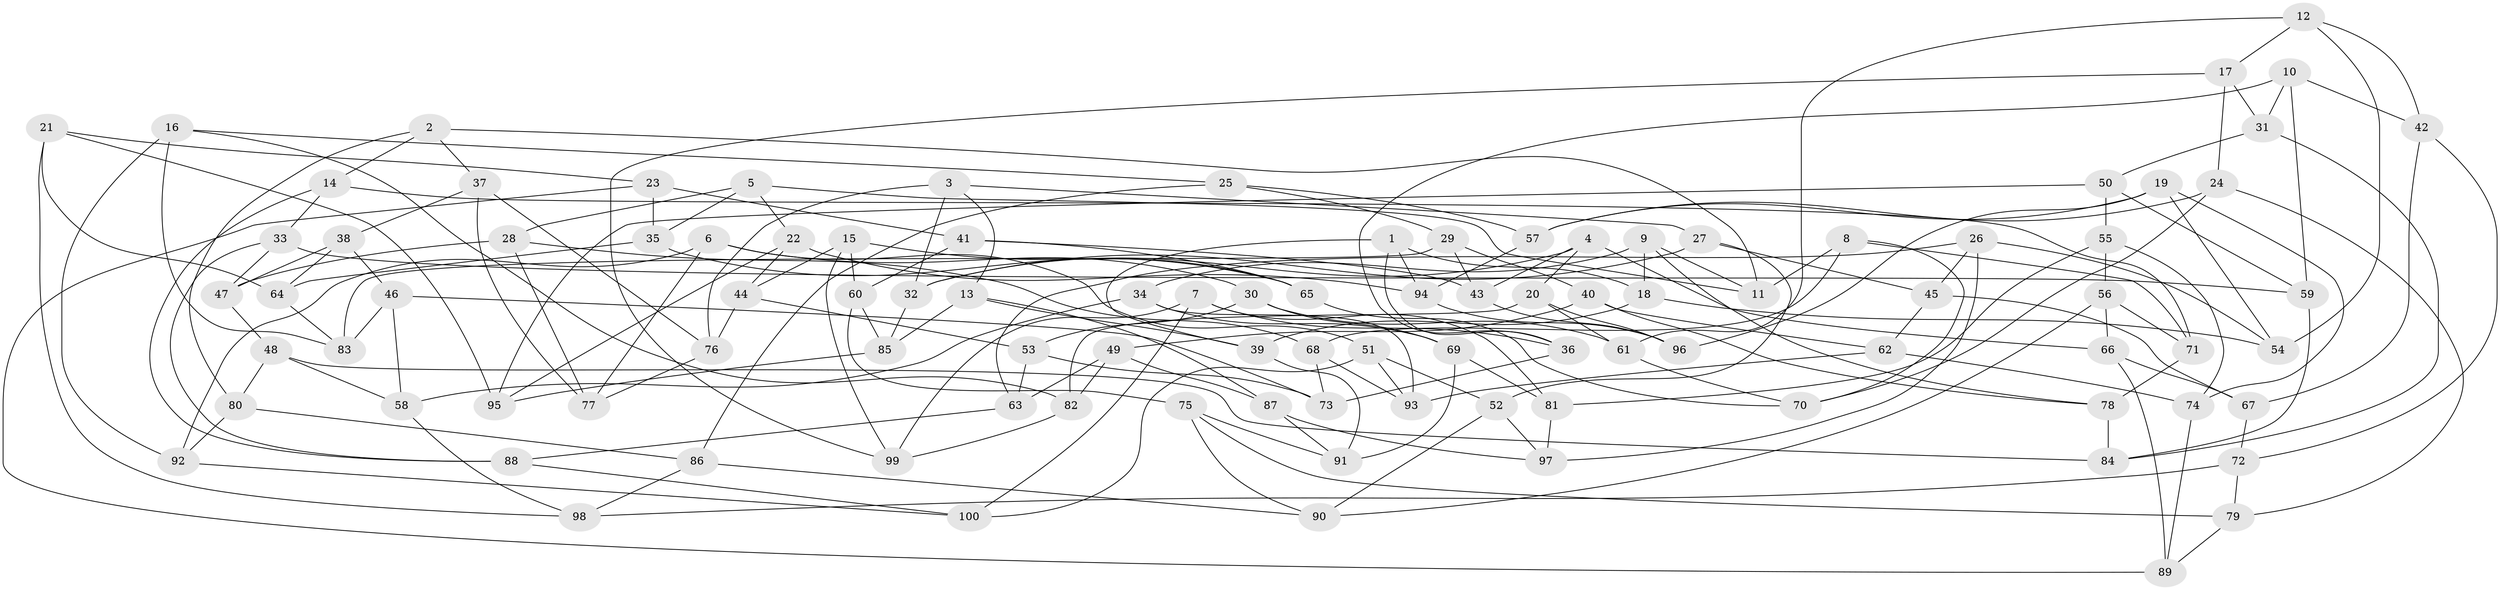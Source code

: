 // Generated by graph-tools (version 1.1) at 2025/11/02/21/25 10:11:17]
// undirected, 100 vertices, 200 edges
graph export_dot {
graph [start="1"]
  node [color=gray90,style=filled];
  1;
  2;
  3;
  4;
  5;
  6;
  7;
  8;
  9;
  10;
  11;
  12;
  13;
  14;
  15;
  16;
  17;
  18;
  19;
  20;
  21;
  22;
  23;
  24;
  25;
  26;
  27;
  28;
  29;
  30;
  31;
  32;
  33;
  34;
  35;
  36;
  37;
  38;
  39;
  40;
  41;
  42;
  43;
  44;
  45;
  46;
  47;
  48;
  49;
  50;
  51;
  52;
  53;
  54;
  55;
  56;
  57;
  58;
  59;
  60;
  61;
  62;
  63;
  64;
  65;
  66;
  67;
  68;
  69;
  70;
  71;
  72;
  73;
  74;
  75;
  76;
  77;
  78;
  79;
  80;
  81;
  82;
  83;
  84;
  85;
  86;
  87;
  88;
  89;
  90;
  91;
  92;
  93;
  94;
  95;
  96;
  97;
  98;
  99;
  100;
  1 -- 36;
  1 -- 18;
  1 -- 39;
  1 -- 94;
  2 -- 14;
  2 -- 11;
  2 -- 80;
  2 -- 37;
  3 -- 13;
  3 -- 76;
  3 -- 32;
  3 -- 27;
  4 -- 43;
  4 -- 20;
  4 -- 32;
  4 -- 66;
  5 -- 28;
  5 -- 35;
  5 -- 22;
  5 -- 11;
  6 -- 51;
  6 -- 77;
  6 -- 92;
  6 -- 30;
  7 -- 81;
  7 -- 100;
  7 -- 99;
  7 -- 36;
  8 -- 70;
  8 -- 71;
  8 -- 68;
  8 -- 11;
  9 -- 11;
  9 -- 34;
  9 -- 18;
  9 -- 78;
  10 -- 31;
  10 -- 42;
  10 -- 36;
  10 -- 59;
  12 -- 42;
  12 -- 54;
  12 -- 61;
  12 -- 17;
  13 -- 87;
  13 -- 39;
  13 -- 85;
  14 -- 33;
  14 -- 88;
  14 -- 71;
  15 -- 60;
  15 -- 44;
  15 -- 65;
  15 -- 99;
  16 -- 92;
  16 -- 83;
  16 -- 82;
  16 -- 25;
  17 -- 99;
  17 -- 24;
  17 -- 31;
  18 -- 39;
  18 -- 54;
  19 -- 57;
  19 -- 96;
  19 -- 54;
  19 -- 74;
  20 -- 61;
  20 -- 82;
  20 -- 96;
  21 -- 23;
  21 -- 64;
  21 -- 95;
  21 -- 98;
  22 -- 94;
  22 -- 44;
  22 -- 95;
  23 -- 35;
  23 -- 89;
  23 -- 41;
  24 -- 79;
  24 -- 70;
  24 -- 57;
  25 -- 57;
  25 -- 86;
  25 -- 29;
  26 -- 97;
  26 -- 54;
  26 -- 45;
  26 -- 63;
  27 -- 45;
  27 -- 52;
  27 -- 32;
  28 -- 68;
  28 -- 47;
  28 -- 77;
  29 -- 40;
  29 -- 43;
  29 -- 83;
  30 -- 61;
  30 -- 53;
  30 -- 69;
  31 -- 50;
  31 -- 84;
  32 -- 85;
  33 -- 47;
  33 -- 88;
  33 -- 59;
  34 -- 58;
  34 -- 93;
  34 -- 69;
  35 -- 64;
  35 -- 65;
  36 -- 73;
  37 -- 77;
  37 -- 76;
  37 -- 38;
  38 -- 64;
  38 -- 46;
  38 -- 47;
  39 -- 91;
  40 -- 49;
  40 -- 78;
  40 -- 62;
  41 -- 65;
  41 -- 43;
  41 -- 60;
  42 -- 67;
  42 -- 72;
  43 -- 96;
  44 -- 53;
  44 -- 76;
  45 -- 62;
  45 -- 67;
  46 -- 58;
  46 -- 83;
  46 -- 73;
  47 -- 48;
  48 -- 84;
  48 -- 80;
  48 -- 58;
  49 -- 63;
  49 -- 87;
  49 -- 82;
  50 -- 95;
  50 -- 59;
  50 -- 55;
  51 -- 100;
  51 -- 52;
  51 -- 93;
  52 -- 97;
  52 -- 90;
  53 -- 63;
  53 -- 73;
  55 -- 56;
  55 -- 74;
  55 -- 81;
  56 -- 90;
  56 -- 66;
  56 -- 71;
  57 -- 94;
  58 -- 98;
  59 -- 84;
  60 -- 85;
  60 -- 75;
  61 -- 70;
  62 -- 74;
  62 -- 93;
  63 -- 88;
  64 -- 83;
  65 -- 70;
  66 -- 67;
  66 -- 89;
  67 -- 72;
  68 -- 73;
  68 -- 93;
  69 -- 91;
  69 -- 81;
  71 -- 78;
  72 -- 98;
  72 -- 79;
  74 -- 89;
  75 -- 91;
  75 -- 90;
  75 -- 79;
  76 -- 77;
  78 -- 84;
  79 -- 89;
  80 -- 86;
  80 -- 92;
  81 -- 97;
  82 -- 99;
  85 -- 95;
  86 -- 90;
  86 -- 98;
  87 -- 97;
  87 -- 91;
  88 -- 100;
  92 -- 100;
  94 -- 96;
}
